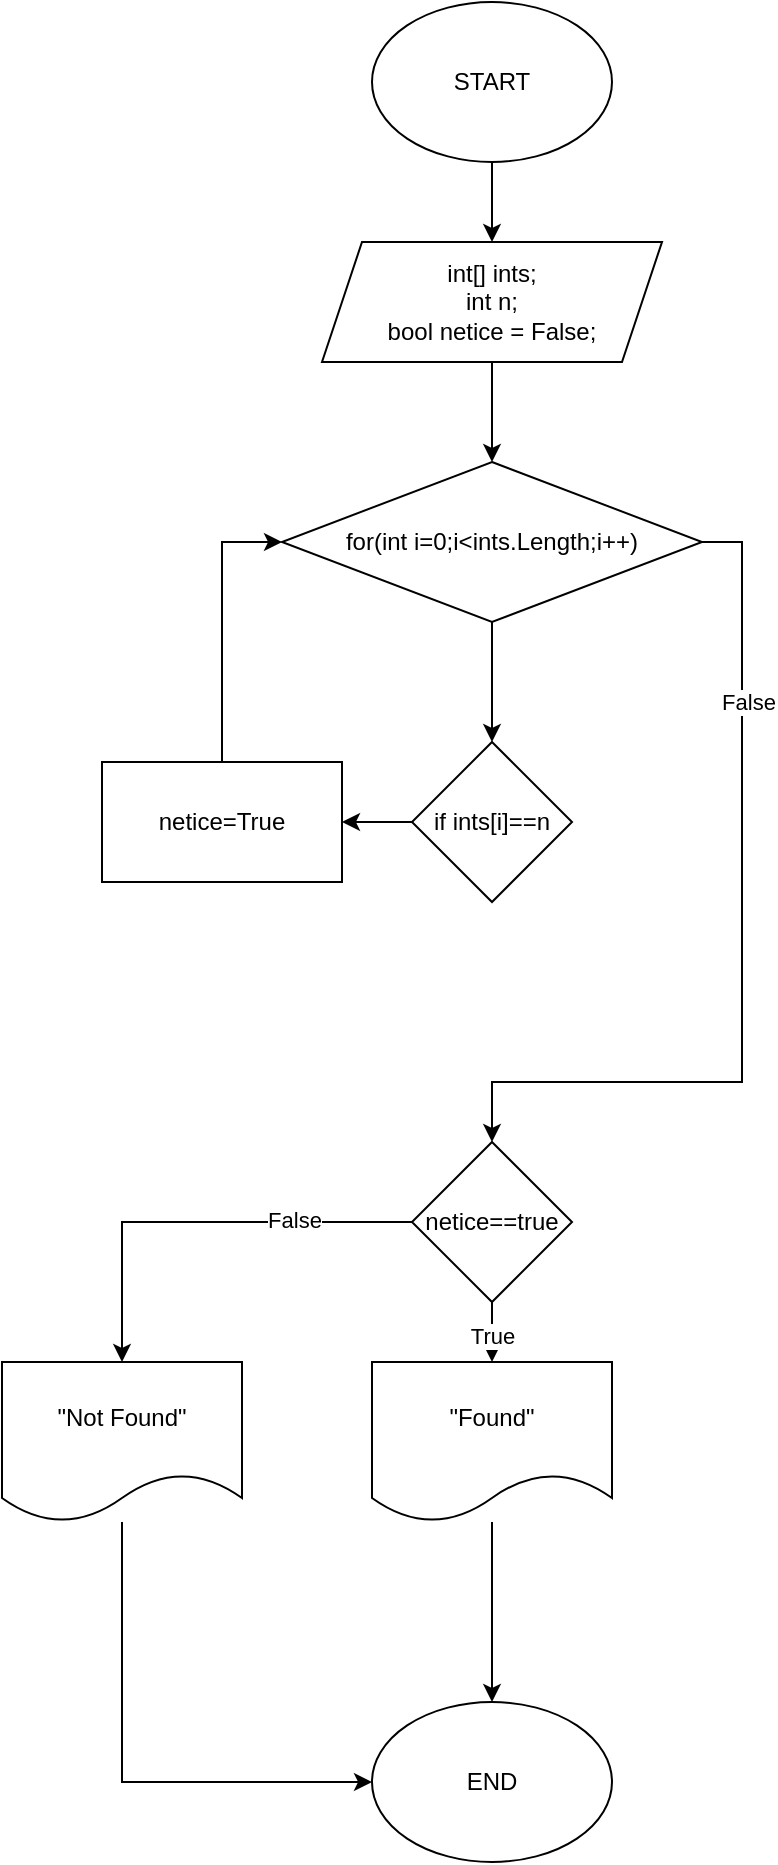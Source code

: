 <mxfile version="24.7.17" pages="2">
  <diagram name="LinearSearch" id="G0WEQmna6oLNPH6eOhdc">
    <mxGraphModel dx="1235" dy="655" grid="1" gridSize="10" guides="1" tooltips="1" connect="1" arrows="1" fold="1" page="1" pageScale="1" pageWidth="850" pageHeight="1100" math="0" shadow="0">
      <root>
        <mxCell id="0" />
        <mxCell id="1" parent="0" />
        <mxCell id="YIhzFpR-38G1o0PuN3Df-3" value="" style="edgeStyle=orthogonalEdgeStyle;rounded=0;orthogonalLoop=1;jettySize=auto;html=1;" edge="1" parent="1" source="YIhzFpR-38G1o0PuN3Df-1" target="YIhzFpR-38G1o0PuN3Df-2">
          <mxGeometry relative="1" as="geometry" />
        </mxCell>
        <mxCell id="YIhzFpR-38G1o0PuN3Df-1" value="START" style="ellipse;whiteSpace=wrap;html=1;" vertex="1" parent="1">
          <mxGeometry x="365" width="120" height="80" as="geometry" />
        </mxCell>
        <mxCell id="YIhzFpR-38G1o0PuN3Df-5" value="" style="edgeStyle=orthogonalEdgeStyle;rounded=0;orthogonalLoop=1;jettySize=auto;html=1;" edge="1" parent="1" source="YIhzFpR-38G1o0PuN3Df-2" target="YIhzFpR-38G1o0PuN3Df-4">
          <mxGeometry relative="1" as="geometry" />
        </mxCell>
        <mxCell id="YIhzFpR-38G1o0PuN3Df-2" value="int[] ints;&lt;div&gt;int n;&lt;/div&gt;&lt;div&gt;bool netice = False;&lt;/div&gt;" style="shape=parallelogram;perimeter=parallelogramPerimeter;whiteSpace=wrap;html=1;fixedSize=1;" vertex="1" parent="1">
          <mxGeometry x="340" y="120" width="170" height="60" as="geometry" />
        </mxCell>
        <mxCell id="YIhzFpR-38G1o0PuN3Df-7" value="" style="edgeStyle=orthogonalEdgeStyle;rounded=0;orthogonalLoop=1;jettySize=auto;html=1;" edge="1" parent="1" source="YIhzFpR-38G1o0PuN3Df-4" target="YIhzFpR-38G1o0PuN3Df-6">
          <mxGeometry relative="1" as="geometry" />
        </mxCell>
        <mxCell id="YIhzFpR-38G1o0PuN3Df-13" style="edgeStyle=orthogonalEdgeStyle;rounded=0;orthogonalLoop=1;jettySize=auto;html=1;" edge="1" parent="1" source="YIhzFpR-38G1o0PuN3Df-4" target="YIhzFpR-38G1o0PuN3Df-12">
          <mxGeometry relative="1" as="geometry">
            <Array as="points">
              <mxPoint x="550" y="270" />
              <mxPoint x="550" y="540" />
              <mxPoint x="425" y="540" />
            </Array>
          </mxGeometry>
        </mxCell>
        <mxCell id="YIhzFpR-38G1o0PuN3Df-23" value="False" style="edgeLabel;html=1;align=center;verticalAlign=middle;resizable=0;points=[];" vertex="1" connectable="0" parent="YIhzFpR-38G1o0PuN3Df-13">
          <mxGeometry x="-0.551" y="3" relative="1" as="geometry">
            <mxPoint as="offset" />
          </mxGeometry>
        </mxCell>
        <mxCell id="YIhzFpR-38G1o0PuN3Df-4" value="for(int i=0;i&amp;lt;ints.Length;i++)" style="rhombus;whiteSpace=wrap;html=1;" vertex="1" parent="1">
          <mxGeometry x="320" y="230" width="210" height="80" as="geometry" />
        </mxCell>
        <mxCell id="YIhzFpR-38G1o0PuN3Df-25" value="" style="edgeStyle=orthogonalEdgeStyle;rounded=0;orthogonalLoop=1;jettySize=auto;html=1;" edge="1" parent="1" source="YIhzFpR-38G1o0PuN3Df-6" target="YIhzFpR-38G1o0PuN3Df-24">
          <mxGeometry relative="1" as="geometry" />
        </mxCell>
        <mxCell id="YIhzFpR-38G1o0PuN3Df-6" value="if ints[i]==n" style="rhombus;whiteSpace=wrap;html=1;" vertex="1" parent="1">
          <mxGeometry x="385" y="370" width="80" height="80" as="geometry" />
        </mxCell>
        <mxCell id="YIhzFpR-38G1o0PuN3Df-15" value="" style="edgeStyle=orthogonalEdgeStyle;rounded=0;orthogonalLoop=1;jettySize=auto;html=1;" edge="1" parent="1" source="YIhzFpR-38G1o0PuN3Df-12" target="YIhzFpR-38G1o0PuN3Df-14">
          <mxGeometry relative="1" as="geometry" />
        </mxCell>
        <mxCell id="YIhzFpR-38G1o0PuN3Df-18" value="True" style="edgeLabel;html=1;align=center;verticalAlign=middle;resizable=0;points=[];" vertex="1" connectable="0" parent="YIhzFpR-38G1o0PuN3Df-15">
          <mxGeometry x="-0.057" relative="1" as="geometry">
            <mxPoint as="offset" />
          </mxGeometry>
        </mxCell>
        <mxCell id="YIhzFpR-38G1o0PuN3Df-17" style="edgeStyle=orthogonalEdgeStyle;rounded=0;orthogonalLoop=1;jettySize=auto;html=1;entryX=0.5;entryY=0;entryDx=0;entryDy=0;" edge="1" parent="1" source="YIhzFpR-38G1o0PuN3Df-12" target="YIhzFpR-38G1o0PuN3Df-16">
          <mxGeometry relative="1" as="geometry" />
        </mxCell>
        <mxCell id="YIhzFpR-38G1o0PuN3Df-19" value="False" style="edgeLabel;html=1;align=center;verticalAlign=middle;resizable=0;points=[];" vertex="1" connectable="0" parent="YIhzFpR-38G1o0PuN3Df-17">
          <mxGeometry x="-0.449" y="-1" relative="1" as="geometry">
            <mxPoint as="offset" />
          </mxGeometry>
        </mxCell>
        <mxCell id="YIhzFpR-38G1o0PuN3Df-12" value="netice==true" style="rhombus;whiteSpace=wrap;html=1;" vertex="1" parent="1">
          <mxGeometry x="385" y="570" width="80" height="80" as="geometry" />
        </mxCell>
        <mxCell id="YIhzFpR-38G1o0PuN3Df-22" style="edgeStyle=orthogonalEdgeStyle;rounded=0;orthogonalLoop=1;jettySize=auto;html=1;" edge="1" parent="1" source="YIhzFpR-38G1o0PuN3Df-14" target="YIhzFpR-38G1o0PuN3Df-20">
          <mxGeometry relative="1" as="geometry" />
        </mxCell>
        <mxCell id="YIhzFpR-38G1o0PuN3Df-14" value="&quot;Found&quot;" style="shape=document;whiteSpace=wrap;html=1;boundedLbl=1;" vertex="1" parent="1">
          <mxGeometry x="365" y="680" width="120" height="80" as="geometry" />
        </mxCell>
        <mxCell id="YIhzFpR-38G1o0PuN3Df-21" style="edgeStyle=orthogonalEdgeStyle;rounded=0;orthogonalLoop=1;jettySize=auto;html=1;entryX=0;entryY=0.5;entryDx=0;entryDy=0;" edge="1" parent="1" source="YIhzFpR-38G1o0PuN3Df-16" target="YIhzFpR-38G1o0PuN3Df-20">
          <mxGeometry relative="1" as="geometry">
            <Array as="points">
              <mxPoint x="240" y="890" />
            </Array>
          </mxGeometry>
        </mxCell>
        <mxCell id="YIhzFpR-38G1o0PuN3Df-16" value="&quot;Not Found&quot;" style="shape=document;whiteSpace=wrap;html=1;boundedLbl=1;" vertex="1" parent="1">
          <mxGeometry x="180" y="680" width="120" height="80" as="geometry" />
        </mxCell>
        <mxCell id="YIhzFpR-38G1o0PuN3Df-20" value="END" style="ellipse;whiteSpace=wrap;html=1;" vertex="1" parent="1">
          <mxGeometry x="365" y="850" width="120" height="80" as="geometry" />
        </mxCell>
        <mxCell id="YIhzFpR-38G1o0PuN3Df-27" style="edgeStyle=orthogonalEdgeStyle;rounded=0;orthogonalLoop=1;jettySize=auto;html=1;entryX=0;entryY=0.5;entryDx=0;entryDy=0;" edge="1" parent="1" source="YIhzFpR-38G1o0PuN3Df-24" target="YIhzFpR-38G1o0PuN3Df-4">
          <mxGeometry relative="1" as="geometry" />
        </mxCell>
        <mxCell id="YIhzFpR-38G1o0PuN3Df-24" value="netice=True" style="rounded=0;whiteSpace=wrap;html=1;" vertex="1" parent="1">
          <mxGeometry x="230" y="380" width="120" height="60" as="geometry" />
        </mxCell>
      </root>
    </mxGraphModel>
  </diagram>
  <diagram id="f9INRWgxMCoLh0mA2Cgp" name="SelectionSort">
    <mxGraphModel dx="1050" dy="557" grid="1" gridSize="10" guides="1" tooltips="1" connect="1" arrows="1" fold="1" page="1" pageScale="1" pageWidth="850" pageHeight="1100" math="0" shadow="0">
      <root>
        <mxCell id="0" />
        <mxCell id="1" parent="0" />
        <mxCell id="8p7MROGhX7HhCjWnypel-4" value="" style="edgeStyle=orthogonalEdgeStyle;rounded=0;orthogonalLoop=1;jettySize=auto;html=1;" edge="1" parent="1" source="8p7MROGhX7HhCjWnypel-1" target="8p7MROGhX7HhCjWnypel-3">
          <mxGeometry relative="1" as="geometry" />
        </mxCell>
        <mxCell id="8p7MROGhX7HhCjWnypel-1" value="START" style="ellipse;whiteSpace=wrap;html=1;" vertex="1" parent="1">
          <mxGeometry x="365" width="120" height="80" as="geometry" />
        </mxCell>
        <mxCell id="8p7MROGhX7HhCjWnypel-6" value="" style="edgeStyle=orthogonalEdgeStyle;rounded=0;orthogonalLoop=1;jettySize=auto;html=1;" edge="1" parent="1" source="8p7MROGhX7HhCjWnypel-3" target="8p7MROGhX7HhCjWnypel-5">
          <mxGeometry relative="1" as="geometry" />
        </mxCell>
        <mxCell id="8p7MROGhX7HhCjWnypel-3" value="int[] num;" style="shape=parallelogram;perimeter=parallelogramPerimeter;whiteSpace=wrap;html=1;fixedSize=1;" vertex="1" parent="1">
          <mxGeometry x="365" y="120" width="120" height="60" as="geometry" />
        </mxCell>
        <mxCell id="8p7MROGhX7HhCjWnypel-10" value="" style="edgeStyle=orthogonalEdgeStyle;rounded=0;orthogonalLoop=1;jettySize=auto;html=1;" edge="1" parent="1" source="8p7MROGhX7HhCjWnypel-5" target="8p7MROGhX7HhCjWnypel-9">
          <mxGeometry relative="1" as="geometry" />
        </mxCell>
        <mxCell id="8p7MROGhX7HhCjWnypel-37" value="True" style="edgeLabel;html=1;align=center;verticalAlign=middle;resizable=0;points=[];" vertex="1" connectable="0" parent="8p7MROGhX7HhCjWnypel-10">
          <mxGeometry x="-0.1" y="2" relative="1" as="geometry">
            <mxPoint as="offset" />
          </mxGeometry>
        </mxCell>
        <mxCell id="8p7MROGhX7HhCjWnypel-21" style="edgeStyle=orthogonalEdgeStyle;rounded=0;orthogonalLoop=1;jettySize=auto;html=1;entryX=0.5;entryY=0;entryDx=0;entryDy=0;exitX=1;exitY=0.5;exitDx=0;exitDy=0;" edge="1" parent="1" source="8p7MROGhX7HhCjWnypel-5" target="8p7MROGhX7HhCjWnypel-20">
          <mxGeometry relative="1" as="geometry">
            <Array as="points">
              <mxPoint x="740" y="270" />
              <mxPoint x="740" y="800" />
              <mxPoint x="420" y="800" />
            </Array>
          </mxGeometry>
        </mxCell>
        <mxCell id="8p7MROGhX7HhCjWnypel-38" value="False" style="edgeLabel;html=1;align=center;verticalAlign=middle;resizable=0;points=[];" vertex="1" connectable="0" parent="8p7MROGhX7HhCjWnypel-21">
          <mxGeometry x="-0.124" y="2" relative="1" as="geometry">
            <mxPoint as="offset" />
          </mxGeometry>
        </mxCell>
        <mxCell id="8p7MROGhX7HhCjWnypel-5" value="for(int i = 0; i &amp;lt; num.Length-1; i++)" style="rhombus;whiteSpace=wrap;html=1;" vertex="1" parent="1">
          <mxGeometry x="300" y="220" width="250" height="100" as="geometry" />
        </mxCell>
        <mxCell id="8p7MROGhX7HhCjWnypel-12" value="" style="edgeStyle=orthogonalEdgeStyle;rounded=0;orthogonalLoop=1;jettySize=auto;html=1;" edge="1" parent="1" source="8p7MROGhX7HhCjWnypel-9" target="8p7MROGhX7HhCjWnypel-11">
          <mxGeometry relative="1" as="geometry" />
        </mxCell>
        <mxCell id="8p7MROGhX7HhCjWnypel-9" value="int min=i;" style="rounded=0;whiteSpace=wrap;html=1;" vertex="1" parent="1">
          <mxGeometry x="365" y="360" width="120" height="60" as="geometry" />
        </mxCell>
        <mxCell id="8p7MROGhX7HhCjWnypel-14" value="" style="edgeStyle=orthogonalEdgeStyle;rounded=0;orthogonalLoop=1;jettySize=auto;html=1;" edge="1" parent="1" source="8p7MROGhX7HhCjWnypel-11" target="8p7MROGhX7HhCjWnypel-13">
          <mxGeometry relative="1" as="geometry" />
        </mxCell>
        <mxCell id="8p7MROGhX7HhCjWnypel-39" value="True" style="edgeLabel;html=1;align=center;verticalAlign=middle;resizable=0;points=[];" vertex="1" connectable="0" parent="8p7MROGhX7HhCjWnypel-14">
          <mxGeometry x="0.2" y="1" relative="1" as="geometry">
            <mxPoint as="offset" />
          </mxGeometry>
        </mxCell>
        <mxCell id="8p7MROGhX7HhCjWnypel-29" value="" style="edgeStyle=orthogonalEdgeStyle;rounded=0;orthogonalLoop=1;jettySize=auto;html=1;" edge="1" parent="1" source="8p7MROGhX7HhCjWnypel-11" target="8p7MROGhX7HhCjWnypel-28">
          <mxGeometry relative="1" as="geometry" />
        </mxCell>
        <mxCell id="8p7MROGhX7HhCjWnypel-40" value="False" style="edgeLabel;html=1;align=center;verticalAlign=middle;resizable=0;points=[];" vertex="1" connectable="0" parent="8p7MROGhX7HhCjWnypel-29">
          <mxGeometry x="-0.14" y="-2" relative="1" as="geometry">
            <mxPoint as="offset" />
          </mxGeometry>
        </mxCell>
        <mxCell id="8p7MROGhX7HhCjWnypel-11" value="for(int j = i+1;j &amp;lt; num.Length; j++)" style="rhombus;whiteSpace=wrap;html=1;" vertex="1" parent="1">
          <mxGeometry x="300" y="460" width="250" height="100" as="geometry" />
        </mxCell>
        <mxCell id="8p7MROGhX7HhCjWnypel-17" value="" style="edgeStyle=orthogonalEdgeStyle;rounded=0;orthogonalLoop=1;jettySize=auto;html=1;" edge="1" parent="1" source="8p7MROGhX7HhCjWnypel-13" target="8p7MROGhX7HhCjWnypel-16">
          <mxGeometry relative="1" as="geometry" />
        </mxCell>
        <mxCell id="8p7MROGhX7HhCjWnypel-22" value="true" style="edgeLabel;html=1;align=center;verticalAlign=middle;resizable=0;points=[];" vertex="1" connectable="0" parent="8p7MROGhX7HhCjWnypel-17">
          <mxGeometry x="-0.36" y="-1" relative="1" as="geometry">
            <mxPoint as="offset" />
          </mxGeometry>
        </mxCell>
        <mxCell id="8p7MROGhX7HhCjWnypel-26" style="edgeStyle=orthogonalEdgeStyle;rounded=0;orthogonalLoop=1;jettySize=auto;html=1;" edge="1" parent="1" source="8p7MROGhX7HhCjWnypel-13">
          <mxGeometry relative="1" as="geometry">
            <mxPoint x="590" y="630" as="targetPoint" />
            <Array as="points">
              <mxPoint x="590" y="630" />
            </Array>
          </mxGeometry>
        </mxCell>
        <mxCell id="8p7MROGhX7HhCjWnypel-27" value="False" style="edgeLabel;html=1;align=center;verticalAlign=middle;resizable=0;points=[];" vertex="1" connectable="0" parent="8p7MROGhX7HhCjWnypel-26">
          <mxGeometry x="0.006" y="-5" relative="1" as="geometry">
            <mxPoint x="-2" as="offset" />
          </mxGeometry>
        </mxCell>
        <mxCell id="8p7MROGhX7HhCjWnypel-13" value="&amp;nbsp;if (num[j] &amp;lt; num[min])" style="rhombus;whiteSpace=wrap;html=1;" vertex="1" parent="1">
          <mxGeometry x="340" y="590" width="170" height="80" as="geometry" />
        </mxCell>
        <mxCell id="8p7MROGhX7HhCjWnypel-24" style="edgeStyle=orthogonalEdgeStyle;rounded=0;orthogonalLoop=1;jettySize=auto;html=1;entryX=1;entryY=0.5;entryDx=0;entryDy=0;" edge="1" parent="1" source="8p7MROGhX7HhCjWnypel-16" target="8p7MROGhX7HhCjWnypel-11">
          <mxGeometry relative="1" as="geometry">
            <Array as="points">
              <mxPoint x="590" y="740" />
              <mxPoint x="590" y="510" />
            </Array>
          </mxGeometry>
        </mxCell>
        <mxCell id="8p7MROGhX7HhCjWnypel-16" value="min=j;" style="rounded=0;whiteSpace=wrap;html=1;" vertex="1" parent="1">
          <mxGeometry x="365" y="710" width="120" height="60" as="geometry" />
        </mxCell>
        <mxCell id="8p7MROGhX7HhCjWnypel-34" value="" style="edgeStyle=orthogonalEdgeStyle;rounded=0;orthogonalLoop=1;jettySize=auto;html=1;" edge="1" parent="1" source="8p7MROGhX7HhCjWnypel-20" target="8p7MROGhX7HhCjWnypel-33">
          <mxGeometry relative="1" as="geometry" />
        </mxCell>
        <mxCell id="8p7MROGhX7HhCjWnypel-36" style="edgeStyle=orthogonalEdgeStyle;rounded=0;orthogonalLoop=1;jettySize=auto;html=1;" edge="1" parent="1" source="8p7MROGhX7HhCjWnypel-20" target="8p7MROGhX7HhCjWnypel-31">
          <mxGeometry relative="1" as="geometry">
            <Array as="points">
              <mxPoint x="580" y="855" />
              <mxPoint x="580" y="1050" />
              <mxPoint x="420" y="1050" />
            </Array>
          </mxGeometry>
        </mxCell>
        <mxCell id="8p7MROGhX7HhCjWnypel-20" value="for (int i = 0;i &amp;lt; num.Length; i++)" style="rhombus;whiteSpace=wrap;html=1;" vertex="1" parent="1">
          <mxGeometry x="320" y="810" width="200" height="90" as="geometry" />
        </mxCell>
        <mxCell id="8p7MROGhX7HhCjWnypel-30" style="edgeStyle=orthogonalEdgeStyle;rounded=0;orthogonalLoop=1;jettySize=auto;html=1;entryX=0;entryY=0.5;entryDx=0;entryDy=0;" edge="1" parent="1" source="8p7MROGhX7HhCjWnypel-28" target="8p7MROGhX7HhCjWnypel-5">
          <mxGeometry relative="1" as="geometry">
            <Array as="points">
              <mxPoint x="160" y="270" />
            </Array>
          </mxGeometry>
        </mxCell>
        <mxCell id="8p7MROGhX7HhCjWnypel-28" value="&lt;div&gt;&amp;nbsp; &amp;nbsp; var temp = num[i];&lt;/div&gt;&lt;div&gt;&amp;nbsp; &amp;nbsp; num[i] = num[min];&lt;/div&gt;&lt;div&gt;&amp;nbsp; &amp;nbsp; num[min] = temp;&lt;/div&gt;" style="whiteSpace=wrap;html=1;" vertex="1" parent="1">
          <mxGeometry x="100" y="480" width="120" height="60" as="geometry" />
        </mxCell>
        <mxCell id="8p7MROGhX7HhCjWnypel-31" value="End" style="ellipse;whiteSpace=wrap;html=1;" vertex="1" parent="1">
          <mxGeometry x="360" y="1060" width="120" height="80" as="geometry" />
        </mxCell>
        <mxCell id="8p7MROGhX7HhCjWnypel-35" style="edgeStyle=orthogonalEdgeStyle;rounded=0;orthogonalLoop=1;jettySize=auto;html=1;entryX=0;entryY=0.5;entryDx=0;entryDy=0;" edge="1" parent="1" source="8p7MROGhX7HhCjWnypel-33" target="8p7MROGhX7HhCjWnypel-20">
          <mxGeometry relative="1" as="geometry">
            <Array as="points">
              <mxPoint x="300" y="970" />
              <mxPoint x="300" y="855" />
            </Array>
          </mxGeometry>
        </mxCell>
        <mxCell id="8p7MROGhX7HhCjWnypel-33" value="num[i]+&quot; &quot;;" style="shape=document;whiteSpace=wrap;html=1;boundedLbl=1;" vertex="1" parent="1">
          <mxGeometry x="360" y="930" width="120" height="80" as="geometry" />
        </mxCell>
      </root>
    </mxGraphModel>
  </diagram>
</mxfile>
